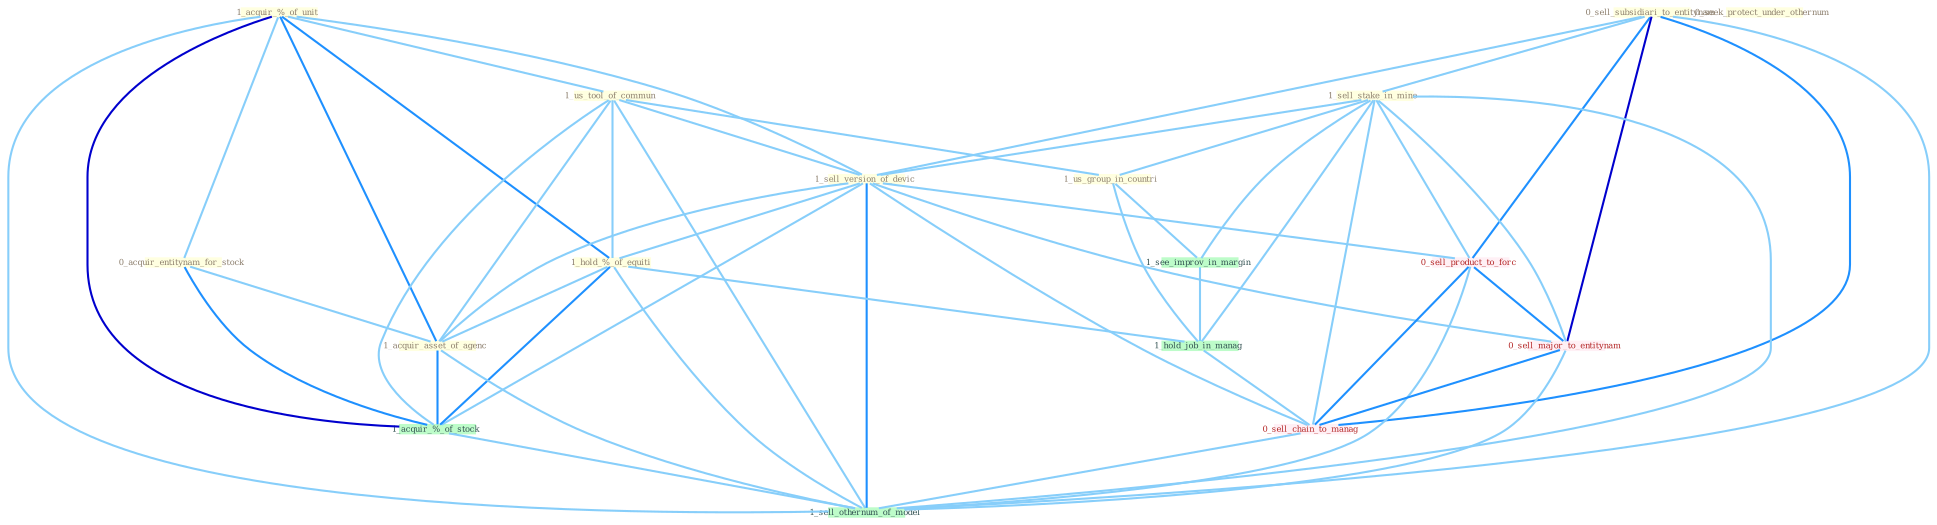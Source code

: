 Graph G{ 
    node
    [shape=polygon,style=filled,width=.5,height=.06,color="#BDFCC9",fixedsize=true,fontsize=4,
    fontcolor="#2f4f4f"];
    {node
    [color="#ffffe0", fontcolor="#8b7d6b"] "1_acquir_%_of_unit " "1_us_tool_of_commun " "0_acquir_entitynam_for_stock " "0_sell_subsidiari_to_entitynam " "1_sell_stake_in_mine " "0_seek_protect_under_othernum " "1_us_group_in_countri " "1_sell_version_of_devic " "1_hold_%_of_equiti " "1_acquir_asset_of_agenc "}
{node [color="#fff0f5", fontcolor="#b22222"] "0_sell_product_to_forc " "0_sell_major_to_entitynam " "0_sell_chain_to_manag "}
edge [color="#B0E2FF"];

	"1_acquir_%_of_unit " -- "1_us_tool_of_commun " [w="1", color="#87cefa" ];
	"1_acquir_%_of_unit " -- "0_acquir_entitynam_for_stock " [w="1", color="#87cefa" ];
	"1_acquir_%_of_unit " -- "1_sell_version_of_devic " [w="1", color="#87cefa" ];
	"1_acquir_%_of_unit " -- "1_hold_%_of_equiti " [w="2", color="#1e90ff" , len=0.8];
	"1_acquir_%_of_unit " -- "1_acquir_asset_of_agenc " [w="2", color="#1e90ff" , len=0.8];
	"1_acquir_%_of_unit " -- "1_acquir_%_of_stock " [w="3", color="#0000cd" , len=0.6];
	"1_acquir_%_of_unit " -- "1_sell_othernum_of_model " [w="1", color="#87cefa" ];
	"1_us_tool_of_commun " -- "1_us_group_in_countri " [w="1", color="#87cefa" ];
	"1_us_tool_of_commun " -- "1_sell_version_of_devic " [w="1", color="#87cefa" ];
	"1_us_tool_of_commun " -- "1_hold_%_of_equiti " [w="1", color="#87cefa" ];
	"1_us_tool_of_commun " -- "1_acquir_asset_of_agenc " [w="1", color="#87cefa" ];
	"1_us_tool_of_commun " -- "1_acquir_%_of_stock " [w="1", color="#87cefa" ];
	"1_us_tool_of_commun " -- "1_sell_othernum_of_model " [w="1", color="#87cefa" ];
	"0_acquir_entitynam_for_stock " -- "1_acquir_asset_of_agenc " [w="1", color="#87cefa" ];
	"0_acquir_entitynam_for_stock " -- "1_acquir_%_of_stock " [w="2", color="#1e90ff" , len=0.8];
	"0_sell_subsidiari_to_entitynam " -- "1_sell_stake_in_mine " [w="1", color="#87cefa" ];
	"0_sell_subsidiari_to_entitynam " -- "1_sell_version_of_devic " [w="1", color="#87cefa" ];
	"0_sell_subsidiari_to_entitynam " -- "0_sell_product_to_forc " [w="2", color="#1e90ff" , len=0.8];
	"0_sell_subsidiari_to_entitynam " -- "0_sell_major_to_entitynam " [w="3", color="#0000cd" , len=0.6];
	"0_sell_subsidiari_to_entitynam " -- "0_sell_chain_to_manag " [w="2", color="#1e90ff" , len=0.8];
	"0_sell_subsidiari_to_entitynam " -- "1_sell_othernum_of_model " [w="1", color="#87cefa" ];
	"1_sell_stake_in_mine " -- "1_us_group_in_countri " [w="1", color="#87cefa" ];
	"1_sell_stake_in_mine " -- "1_sell_version_of_devic " [w="1", color="#87cefa" ];
	"1_sell_stake_in_mine " -- "1_see_improv_in_margin " [w="1", color="#87cefa" ];
	"1_sell_stake_in_mine " -- "1_hold_job_in_manag " [w="1", color="#87cefa" ];
	"1_sell_stake_in_mine " -- "0_sell_product_to_forc " [w="1", color="#87cefa" ];
	"1_sell_stake_in_mine " -- "0_sell_major_to_entitynam " [w="1", color="#87cefa" ];
	"1_sell_stake_in_mine " -- "0_sell_chain_to_manag " [w="1", color="#87cefa" ];
	"1_sell_stake_in_mine " -- "1_sell_othernum_of_model " [w="1", color="#87cefa" ];
	"1_us_group_in_countri " -- "1_see_improv_in_margin " [w="1", color="#87cefa" ];
	"1_us_group_in_countri " -- "1_hold_job_in_manag " [w="1", color="#87cefa" ];
	"1_sell_version_of_devic " -- "1_hold_%_of_equiti " [w="1", color="#87cefa" ];
	"1_sell_version_of_devic " -- "1_acquir_asset_of_agenc " [w="1", color="#87cefa" ];
	"1_sell_version_of_devic " -- "1_acquir_%_of_stock " [w="1", color="#87cefa" ];
	"1_sell_version_of_devic " -- "0_sell_product_to_forc " [w="1", color="#87cefa" ];
	"1_sell_version_of_devic " -- "0_sell_major_to_entitynam " [w="1", color="#87cefa" ];
	"1_sell_version_of_devic " -- "0_sell_chain_to_manag " [w="1", color="#87cefa" ];
	"1_sell_version_of_devic " -- "1_sell_othernum_of_model " [w="2", color="#1e90ff" , len=0.8];
	"1_hold_%_of_equiti " -- "1_acquir_asset_of_agenc " [w="1", color="#87cefa" ];
	"1_hold_%_of_equiti " -- "1_acquir_%_of_stock " [w="2", color="#1e90ff" , len=0.8];
	"1_hold_%_of_equiti " -- "1_hold_job_in_manag " [w="1", color="#87cefa" ];
	"1_hold_%_of_equiti " -- "1_sell_othernum_of_model " [w="1", color="#87cefa" ];
	"1_acquir_asset_of_agenc " -- "1_acquir_%_of_stock " [w="2", color="#1e90ff" , len=0.8];
	"1_acquir_asset_of_agenc " -- "1_sell_othernum_of_model " [w="1", color="#87cefa" ];
	"1_see_improv_in_margin " -- "1_hold_job_in_manag " [w="1", color="#87cefa" ];
	"1_acquir_%_of_stock " -- "1_sell_othernum_of_model " [w="1", color="#87cefa" ];
	"1_hold_job_in_manag " -- "0_sell_chain_to_manag " [w="1", color="#87cefa" ];
	"0_sell_product_to_forc " -- "0_sell_major_to_entitynam " [w="2", color="#1e90ff" , len=0.8];
	"0_sell_product_to_forc " -- "0_sell_chain_to_manag " [w="2", color="#1e90ff" , len=0.8];
	"0_sell_product_to_forc " -- "1_sell_othernum_of_model " [w="1", color="#87cefa" ];
	"0_sell_major_to_entitynam " -- "0_sell_chain_to_manag " [w="2", color="#1e90ff" , len=0.8];
	"0_sell_major_to_entitynam " -- "1_sell_othernum_of_model " [w="1", color="#87cefa" ];
	"0_sell_chain_to_manag " -- "1_sell_othernum_of_model " [w="1", color="#87cefa" ];
}